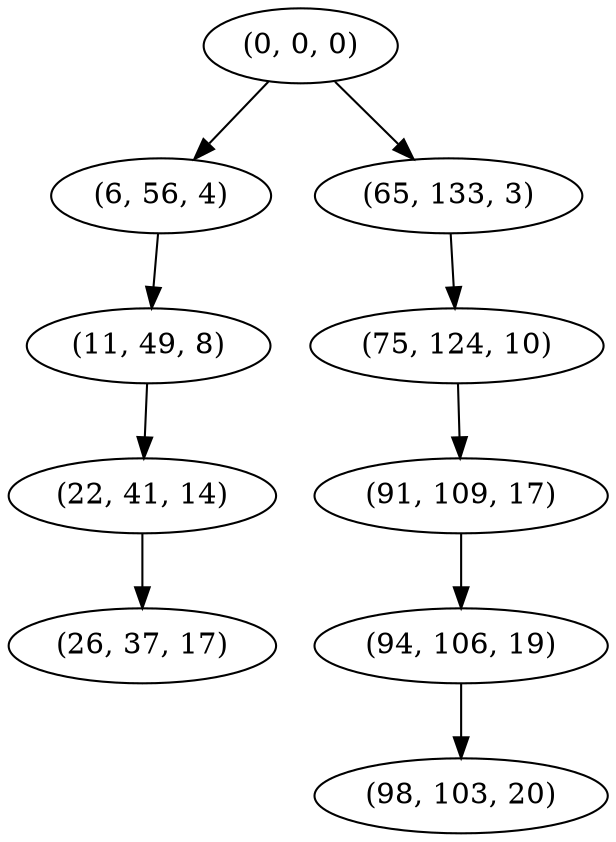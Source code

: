 digraph tree {
    "(0, 0, 0)";
    "(6, 56, 4)";
    "(11, 49, 8)";
    "(22, 41, 14)";
    "(26, 37, 17)";
    "(65, 133, 3)";
    "(75, 124, 10)";
    "(91, 109, 17)";
    "(94, 106, 19)";
    "(98, 103, 20)";
    "(0, 0, 0)" -> "(6, 56, 4)";
    "(0, 0, 0)" -> "(65, 133, 3)";
    "(6, 56, 4)" -> "(11, 49, 8)";
    "(11, 49, 8)" -> "(22, 41, 14)";
    "(22, 41, 14)" -> "(26, 37, 17)";
    "(65, 133, 3)" -> "(75, 124, 10)";
    "(75, 124, 10)" -> "(91, 109, 17)";
    "(91, 109, 17)" -> "(94, 106, 19)";
    "(94, 106, 19)" -> "(98, 103, 20)";
}

